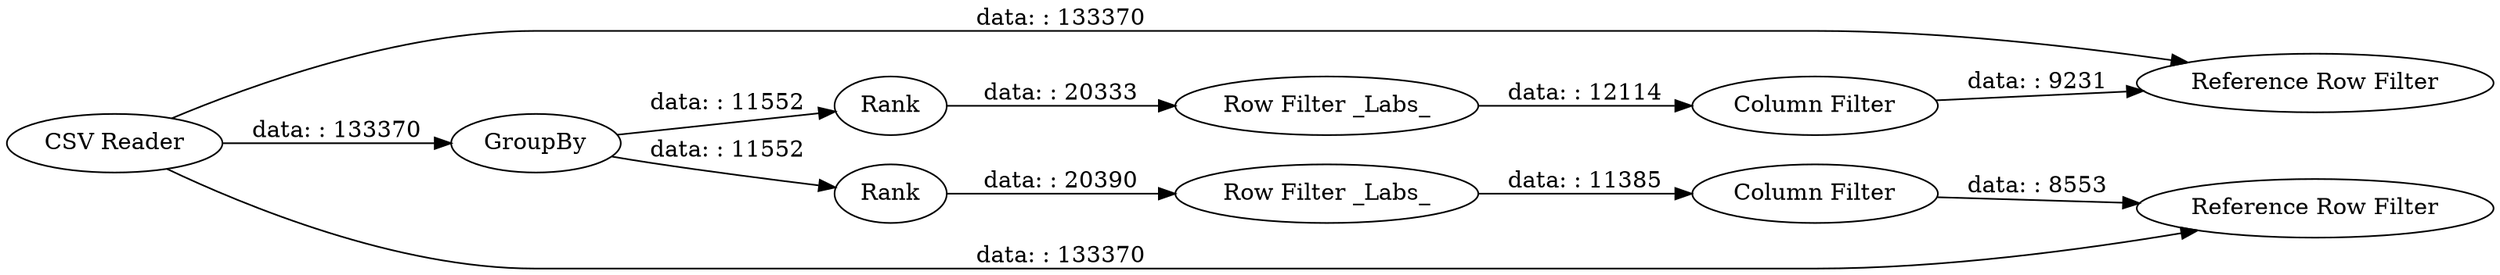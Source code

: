 digraph {
	"718537347682069937_2" [label=GroupBy]
	"718537347682069937_8" [label="Column Filter"]
	"718537347682069937_9" [label="Reference Row Filter"]
	"718537347682069937_4" [label=Rank]
	"718537347682069937_5" [label="Row Filter _Labs_"]
	"718537347682069937_6" [label="Row Filter _Labs_"]
	"718537347682069937_1" [label="CSV Reader"]
	"718537347682069937_10" [label="Reference Row Filter"]
	"718537347682069937_3" [label=Rank]
	"718537347682069937_7" [label="Column Filter"]
	"718537347682069937_3" -> "718537347682069937_5" [label="data: : 20390"]
	"718537347682069937_2" -> "718537347682069937_4" [label="data: : 11552"]
	"718537347682069937_1" -> "718537347682069937_9" [label="data: : 133370"]
	"718537347682069937_1" -> "718537347682069937_2" [label="data: : 133370"]
	"718537347682069937_5" -> "718537347682069937_7" [label="data: : 11385"]
	"718537347682069937_8" -> "718537347682069937_10" [label="data: : 9231"]
	"718537347682069937_2" -> "718537347682069937_3" [label="data: : 11552"]
	"718537347682069937_7" -> "718537347682069937_9" [label="data: : 8553"]
	"718537347682069937_4" -> "718537347682069937_6" [label="data: : 20333"]
	"718537347682069937_1" -> "718537347682069937_10" [label="data: : 133370"]
	"718537347682069937_6" -> "718537347682069937_8" [label="data: : 12114"]
	rankdir=LR
}
